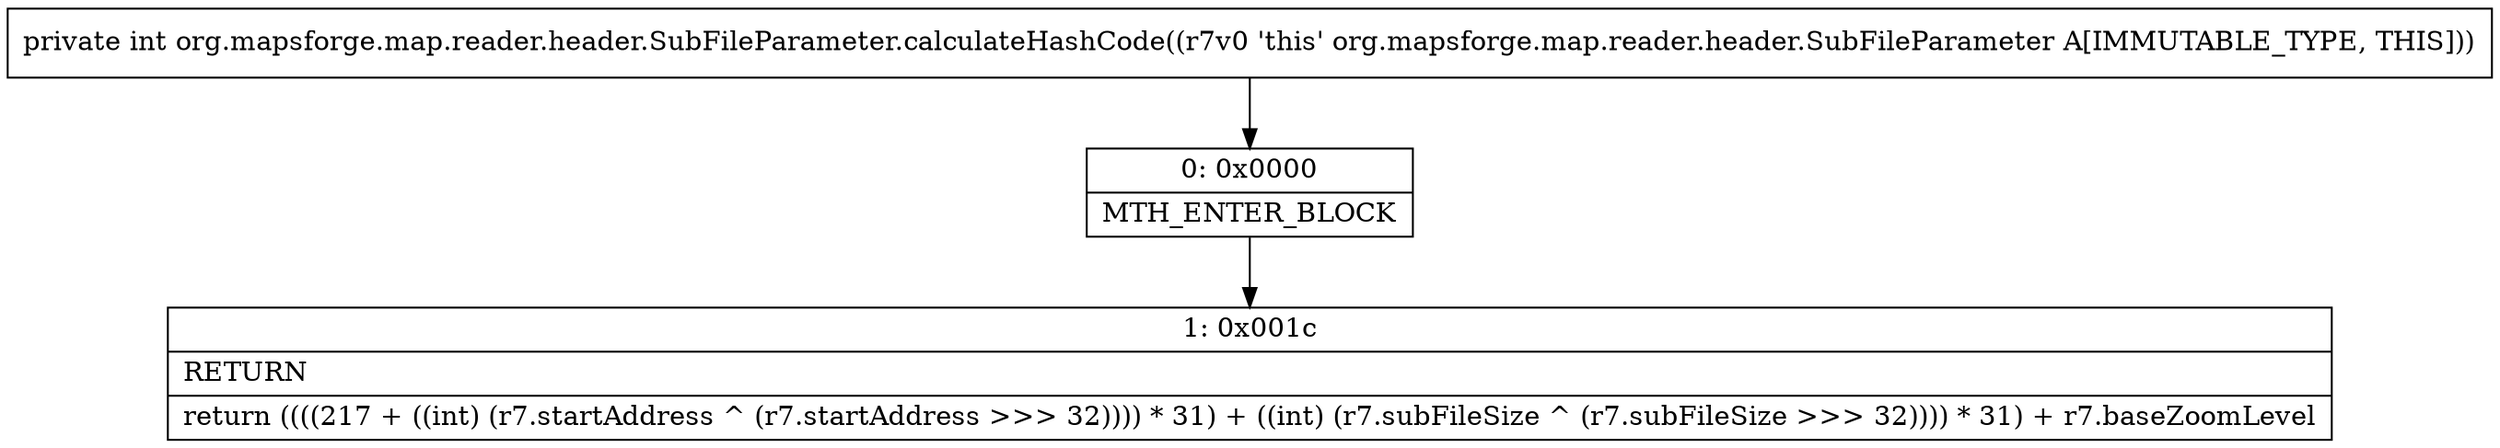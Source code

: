 digraph "CFG fororg.mapsforge.map.reader.header.SubFileParameter.calculateHashCode()I" {
Node_0 [shape=record,label="{0\:\ 0x0000|MTH_ENTER_BLOCK\l}"];
Node_1 [shape=record,label="{1\:\ 0x001c|RETURN\l|return ((((217 + ((int) (r7.startAddress ^ (r7.startAddress \>\>\> 32)))) * 31) + ((int) (r7.subFileSize ^ (r7.subFileSize \>\>\> 32)))) * 31) + r7.baseZoomLevel\l}"];
MethodNode[shape=record,label="{private int org.mapsforge.map.reader.header.SubFileParameter.calculateHashCode((r7v0 'this' org.mapsforge.map.reader.header.SubFileParameter A[IMMUTABLE_TYPE, THIS])) }"];
MethodNode -> Node_0;
Node_0 -> Node_1;
}

